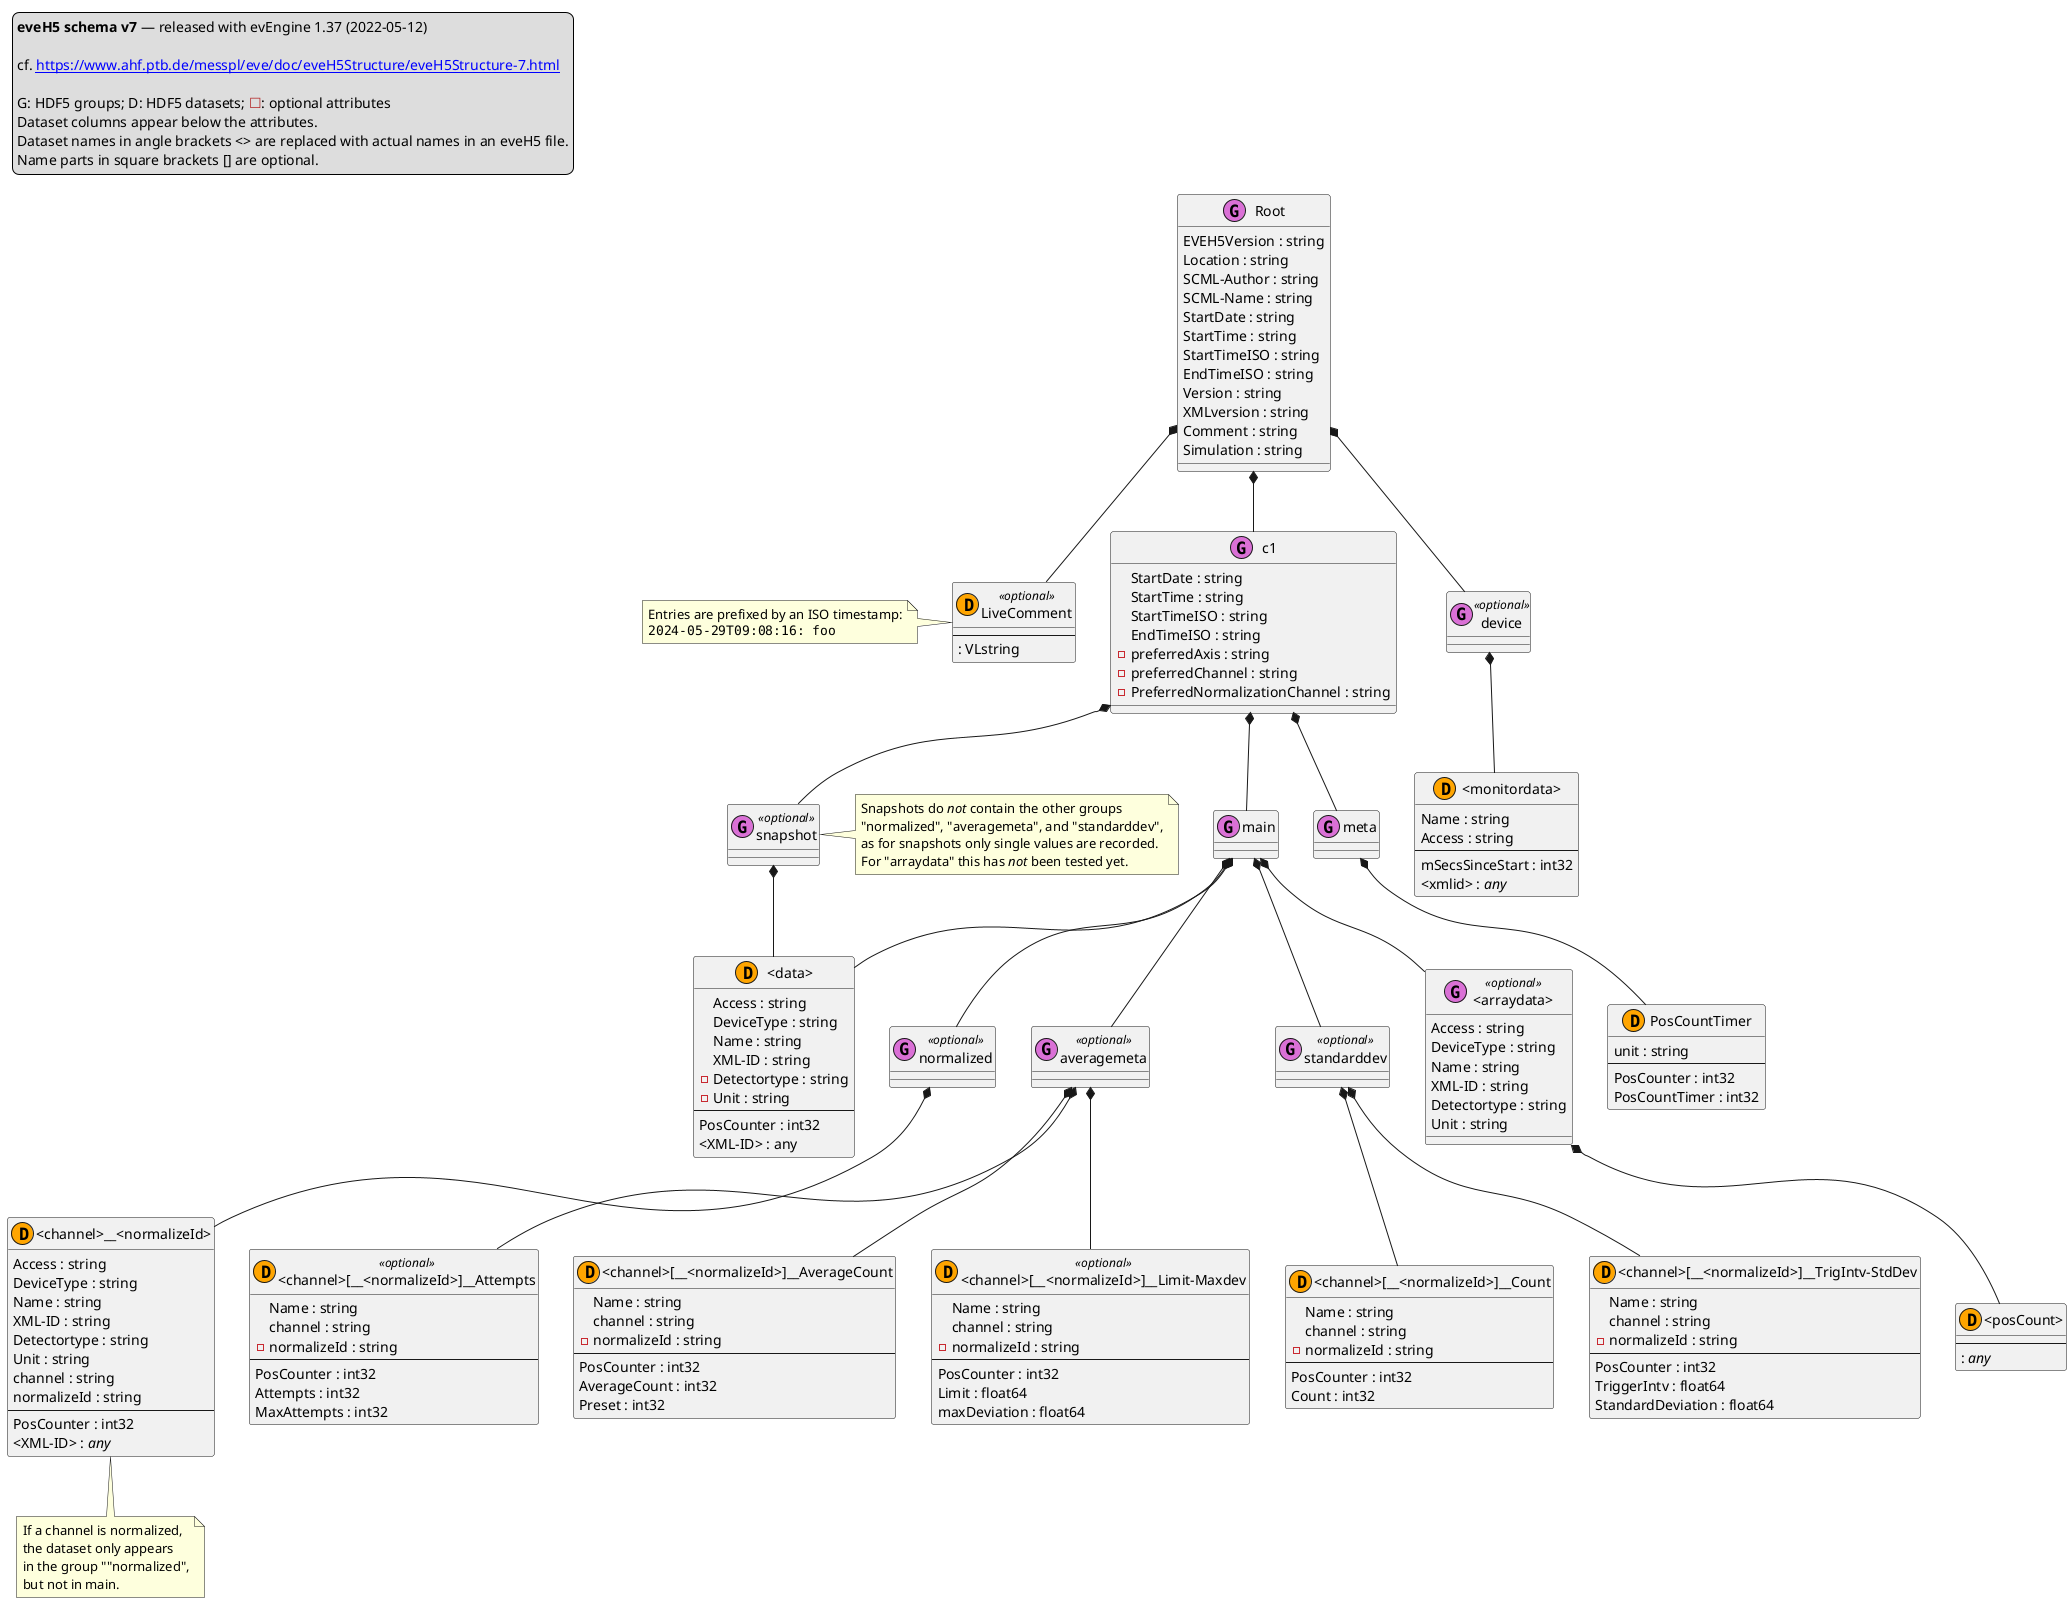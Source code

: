 @startuml
'https://plantuml.com/class-diagram

legend top left
    **eveH5 schema v7** <U+2014> released with evEngine 1.37 (2022-05-12)

    cf. [[https://www.ahf.ptb.de/messpl/eve/doc/eveH5Structure/eveH5Structure-7.html]]

    G: HDF5 groups; D: HDF5 datasets; <color:#firebrick><U+2610></color>: optional attributes
    Dataset columns appear below the attributes.
    Dataset names in angle brackets <> are replaced with actual names in an eveH5 file.
    Name parts in square brackets [] are optional.
endlegend

class Root << (G,orchid) >> {
    EVEH5Version : string
    Location : string
    SCML-Author : string
    SCML-Name : string
    StartDate : string
    StartTime : string
    StartTimeISO : string
    EndTimeISO : string
    Version : string
    XMLversion : string
    Comment : string
    Simulation : string
}

Root *-- LiveComment
Root *-- c1
Root *-- device

class LiveComment << (D,orange) >> <<optional>> {
    --
    : VLstring
}
note left of LiveComment
    Entries are prefixed by an ISO timestamp:
    ""2024-05-29T09:08:16: foo""
endnote

class c1 << (G,orchid) >> {
    StartDate : string
    StartTime : string
    StartTimeISO : string
    EndTimeISO : string
    - preferredAxis : string
    - preferredChannel : string
    - PreferredNormalizationChannel : string
}

c1 *-- main
c1 *-- snapshot
c1 *-- meta

class device << (G,orchid) >> <<optional>> {
}

device *-- "<monitordata>"

class main << (G,orchid) >> {}

main *-- "<data>"
main *-- normalized
main *-- averagemeta
main *-- standarddev
main *-- "<arraydata>"

class snapshot << (G,orchid) >> <<optional>> {}

snapshot *-- "<data>"

note right of snapshot
    Snapshots do //not// contain the other groups
    "normalized", "averagemeta", and "standarddev",
    as for snapshots only single values are recorded.
    For "arraydata" this has //not// been tested yet.
endnote

class meta << (G,orchid) >> {}

meta *-- PosCountTimer

class "<data>" << (D,orange) >> {
    Access : string
    DeviceType : string
    Name : string
    XML-ID : string
    - Detectortype : string
    - Unit : string
    --
    PosCounter : int32
    <XML-ID> : any
}

class normalized << (G,orchid) >> <<optional>> {}

normalized *-- "<channel>__<normalizeId>"

class "<channel>__<normalizeId>" << (D,orange) >> {
    Access : string
    DeviceType : string
    Name : string
    XML-ID : string
    Detectortype : string
    Unit : string
    channel : string
    normalizeId : string
    --
    PosCounter : int32
    <XML-ID> : <i>any</i>
}

note bottom of "<channel>__<normalizeId>"
    If a channel is normalized,
    the dataset only appears
    in the group ""normalized",
    but not in main.
end note

class averagemeta << (G,orchid) >> <<optional>> {}

averagemeta *-- "<channel>[__<normalizeId>]__Attempts"
averagemeta *-- "<channel>[__<normalizeId>]__AverageCount"
averagemeta *-- "<channel>[__<normalizeId>]__Limit-Maxdev"

class "<channel>[__<normalizeId>]__Attempts" << (D,orange) >> <<optional>> {
    Name : string
    channel : string
    - normalizeId : string
    --
    PosCounter : int32
    Attempts : int32
    MaxAttempts : int32
}

class "<channel>[__<normalizeId>]__AverageCount" << (D,orange) >> {
    Name : string
    channel : string
    - normalizeId : string
    --
    PosCounter : int32
    AverageCount : int32
    Preset : int32
}

class "<channel>[__<normalizeId>]__Limit-Maxdev" << (D,orange) >> <<optional>> {
    Name : string
    channel : string
    - normalizeId : string
    --
    PosCounter : int32
    Limit : float64
    maxDeviation : float64
}

class standarddev << (G,orchid) >> <<optional>> {}

standarddev *-- "<channel>[__<normalizeId>]__Count"
standarddev *-- "<channel>[__<normalizeId>]__TrigIntv-StdDev"

class "<channel>[__<normalizeId>]__Count" << (D,orange) >> {
    Name : string
    channel : string
    - normalizeId : string
    --
    PosCounter : int32
    Count : int32
}

class "<channel>[__<normalizeId>]__TrigIntv-StdDev" << (D,orange) >> {
    Name : string
    channel : string
    - normalizeId : string
    --
    PosCounter : int32
    TriggerIntv : float64
    StandardDeviation : float64
}

class "<arraydata>" << (G,orchid) >> <<optional>> {
    Access : string
    DeviceType : string
    Name : string
    XML-ID : string
    Detectortype : string
    Unit : string
}

"<arraydata>" *-- "<posCount>"

class "<posCount>" << (D,orange) >> {
  --
  : <i>any</i>
}

class PosCountTimer << (D,orange) >> {
    unit : string
    --
    PosCounter : int32
    PosCountTimer : int32
}

class "<monitordata>" << (D,orange) >> {
    Name : string
    Access : string
    --
    mSecsSinceStart : int32
    <xmlid> : <i>any</i>
}

@enduml